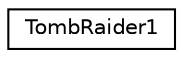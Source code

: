 digraph "Graphical Class Hierarchy"
{
 // INTERACTIVE_SVG=YES
  edge [fontname="Helvetica",fontsize="10",labelfontname="Helvetica",labelfontsize="10"];
  node [fontname="Helvetica",fontsize="10",shape=record];
  rankdir="LR";
  Node1 [label="TombRaider1",height=0.2,width=0.4,color="black", fillcolor="white", style="filled",URL="$_tomb_raider1_8h.html#class_tomb_raider1",tooltip="Tomb Raider 1 items and states. "];
}
